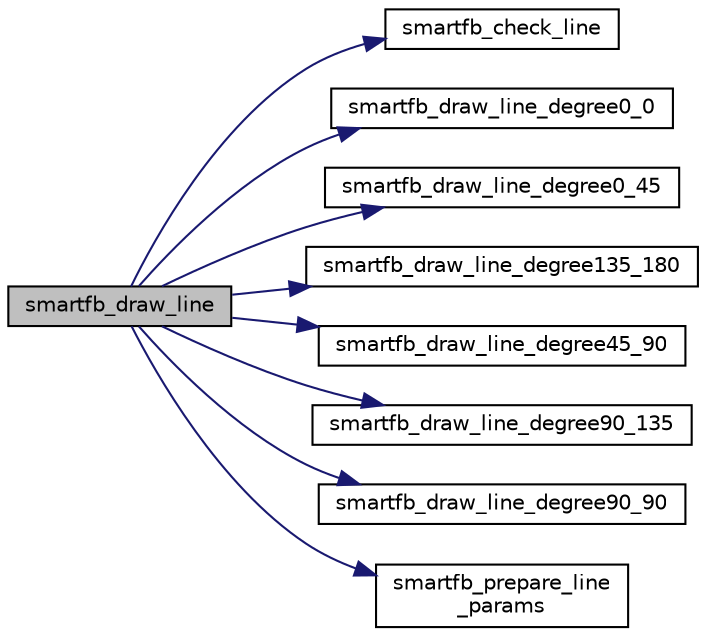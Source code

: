digraph "smartfb_draw_line"
{
 // INTERACTIVE_SVG=YES
 // LATEX_PDF_SIZE
  bgcolor="transparent";
  edge [fontname="Helvetica",fontsize="10",labelfontname="Helvetica",labelfontsize="10"];
  node [fontname="Helvetica",fontsize="10",shape=record];
  rankdir="LR";
  Node1 [label="smartfb_draw_line",height=0.2,width=0.4,color="black", fillcolor="grey75", style="filled", fontcolor="black",tooltip=" "];
  Node1 -> Node2 [color="midnightblue",fontsize="10",style="solid",fontname="Helvetica"];
  Node2 [label="smartfb_check_line",height=0.2,width=0.4,color="black",URL="$d6/dfc/lib__smartfb_8c.html#a1776d6009121ff4722d46515014f9254",tooltip=" "];
  Node1 -> Node3 [color="midnightblue",fontsize="10",style="solid",fontname="Helvetica"];
  Node3 [label="smartfb_draw_line_degree0_0",height=0.2,width=0.4,color="black",URL="$d6/dfc/lib__smartfb_8c.html#ae84693502faa42981492f51cb2b0b5d4",tooltip=" "];
  Node1 -> Node4 [color="midnightblue",fontsize="10",style="solid",fontname="Helvetica"];
  Node4 [label="smartfb_draw_line_degree0_45",height=0.2,width=0.4,color="black",URL="$d6/dfc/lib__smartfb_8c.html#a96635e00e17db90ce45059edb219d4a0",tooltip=" "];
  Node1 -> Node5 [color="midnightblue",fontsize="10",style="solid",fontname="Helvetica"];
  Node5 [label="smartfb_draw_line_degree135_180",height=0.2,width=0.4,color="black",URL="$d6/dfc/lib__smartfb_8c.html#a4d37afb00e6b8f82ce9fb950d4516891",tooltip=" "];
  Node1 -> Node6 [color="midnightblue",fontsize="10",style="solid",fontname="Helvetica"];
  Node6 [label="smartfb_draw_line_degree45_90",height=0.2,width=0.4,color="black",URL="$d6/dfc/lib__smartfb_8c.html#a8c8c6f2f3ad603c3e234c18397b5777a",tooltip=" "];
  Node1 -> Node7 [color="midnightblue",fontsize="10",style="solid",fontname="Helvetica"];
  Node7 [label="smartfb_draw_line_degree90_135",height=0.2,width=0.4,color="black",URL="$d6/dfc/lib__smartfb_8c.html#a994af251089fb772898c2cb53382efc2",tooltip=" "];
  Node1 -> Node8 [color="midnightblue",fontsize="10",style="solid",fontname="Helvetica"];
  Node8 [label="smartfb_draw_line_degree90_90",height=0.2,width=0.4,color="black",URL="$d6/dfc/lib__smartfb_8c.html#adac40d0e8acacee9dd5412ed459906fb",tooltip=" "];
  Node1 -> Node9 [color="midnightblue",fontsize="10",style="solid",fontname="Helvetica"];
  Node9 [label="smartfb_prepare_line\l_params",height=0.2,width=0.4,color="black",URL="$d6/dfc/lib__smartfb_8c.html#af2ec9edea8ef2ddb3f6b982c0341049d",tooltip=" "];
}
